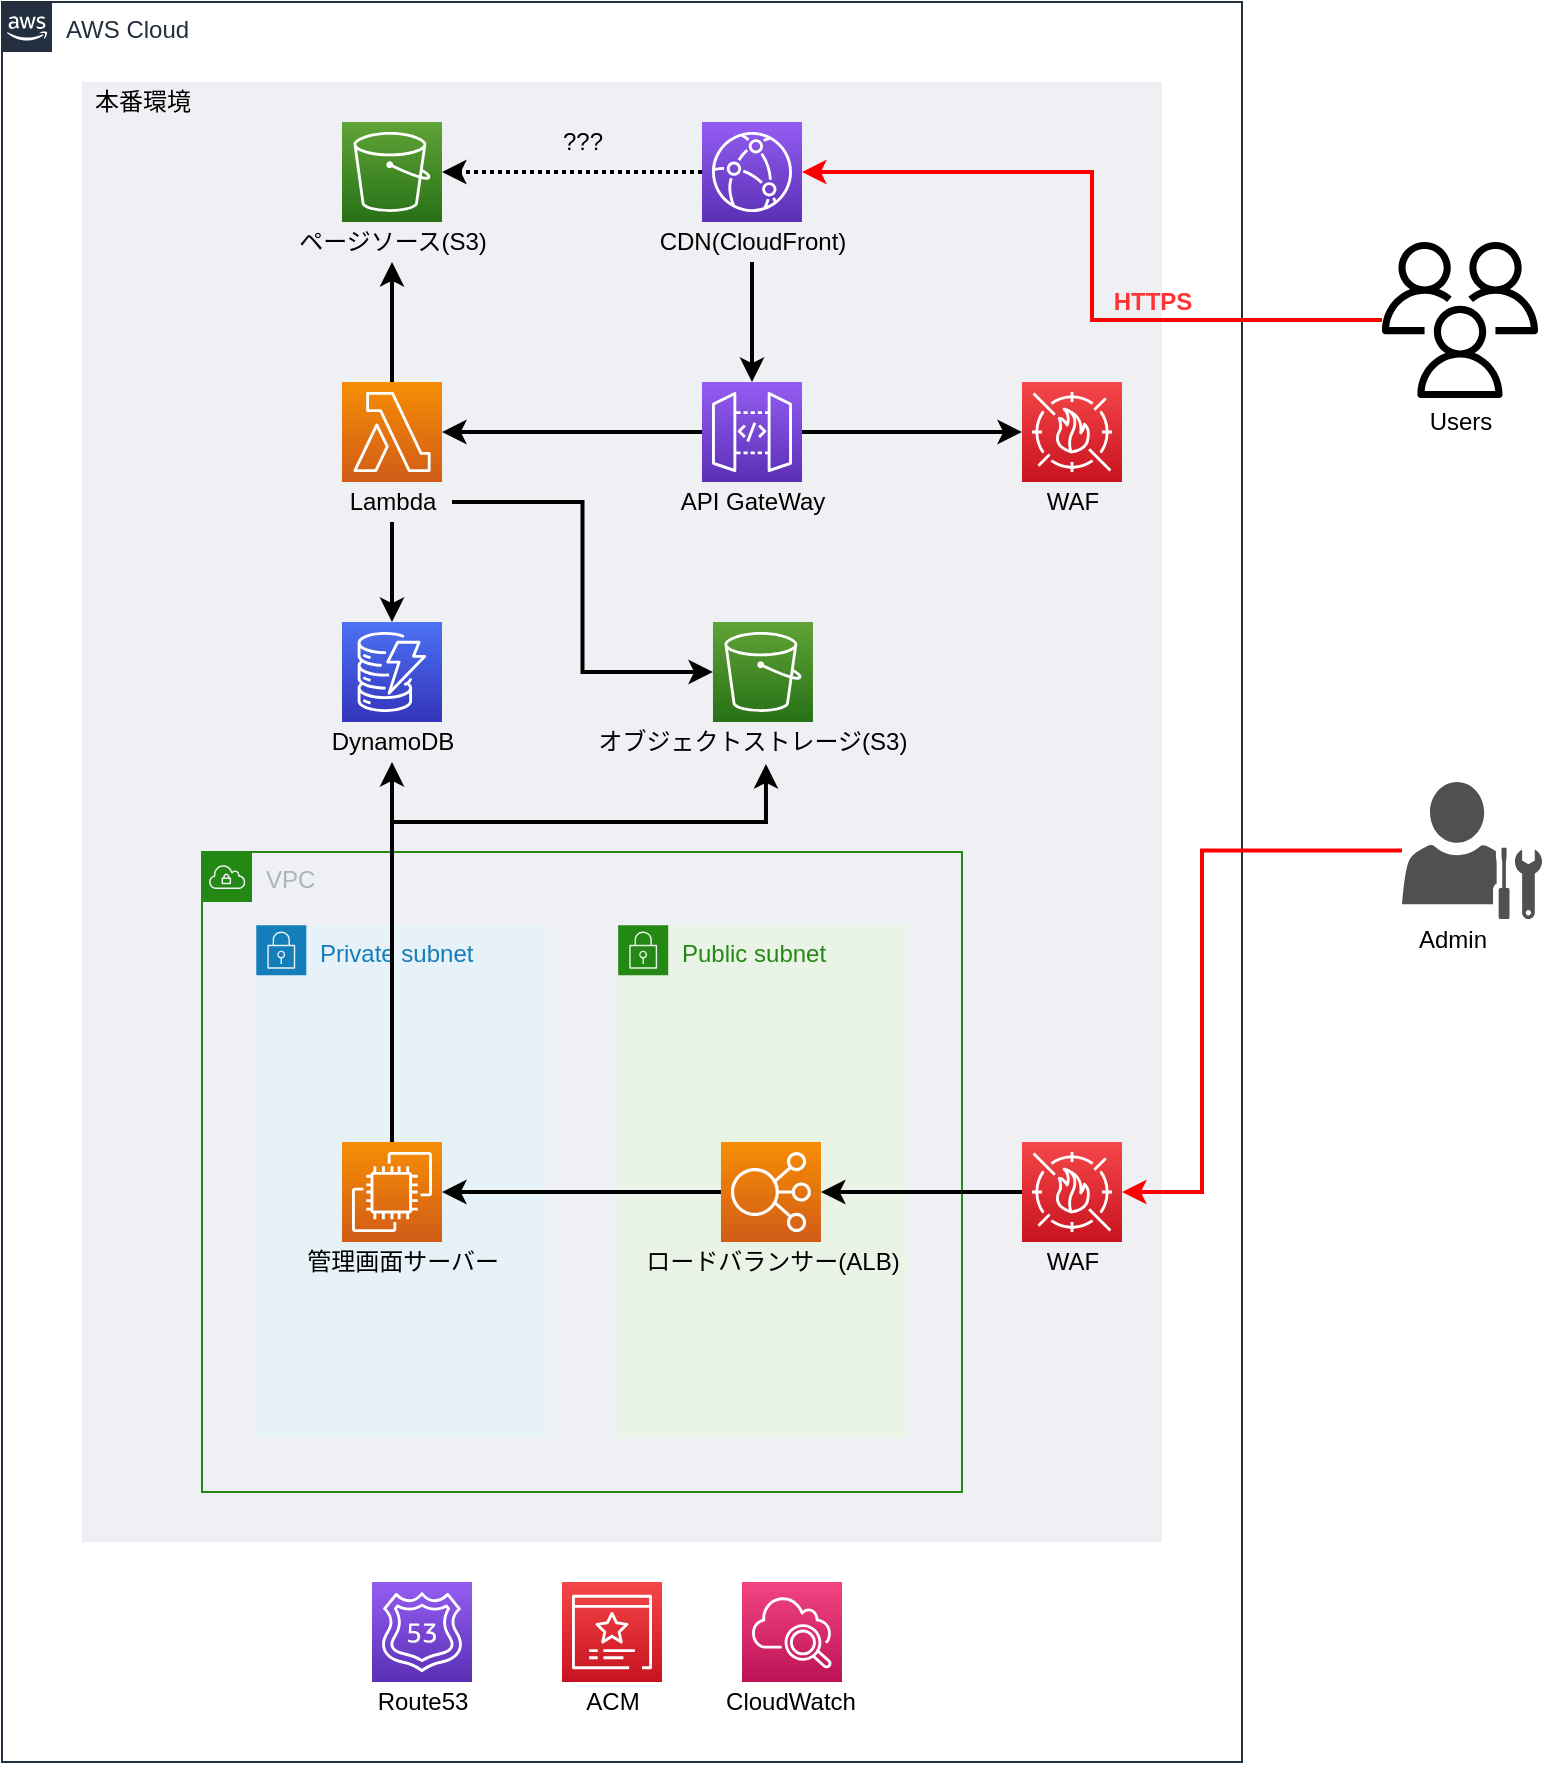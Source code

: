 <mxfile version="14.4.2" type="github">
  <diagram id="qfBL-MXTpx8A3UTUATgP" name="Page-1">
    <mxGraphModel dx="782" dy="665" grid="1" gridSize="10" guides="1" tooltips="1" connect="1" arrows="1" fold="1" page="1" pageScale="1" pageWidth="827" pageHeight="1169" math="0" shadow="0">
      <root>
        <mxCell id="0" />
        <mxCell id="1" parent="0" />
        <mxCell id="oaKmaiJYKkS-YHLJhEE7-1" value="AWS Cloud" style="points=[[0,0],[0.25,0],[0.5,0],[0.75,0],[1,0],[1,0.25],[1,0.5],[1,0.75],[1,1],[0.75,1],[0.5,1],[0.25,1],[0,1],[0,0.75],[0,0.5],[0,0.25]];outlineConnect=0;gradientColor=none;html=1;whiteSpace=wrap;fontSize=12;fontStyle=0;shape=mxgraph.aws4.group;grIcon=mxgraph.aws4.group_aws_cloud_alt;strokeColor=#232F3E;fillColor=none;verticalAlign=top;align=left;spacingLeft=30;fontColor=#232F3E;dashed=0;" parent="1" vertex="1">
          <mxGeometry width="620" height="880" as="geometry" />
        </mxCell>
        <mxCell id="oaKmaiJYKkS-YHLJhEE7-5" value="" style="fillColor=#EFF0F3;strokeColor=none;dashed=0;verticalAlign=top;fontStyle=0;fontColor=#232F3D;" parent="1" vertex="1">
          <mxGeometry x="40" y="40" width="540" height="730" as="geometry" />
        </mxCell>
        <mxCell id="oaKmaiJYKkS-YHLJhEE7-8" value="本番環境" style="text;html=1;resizable=0;autosize=1;align=center;verticalAlign=middle;points=[];fillColor=none;strokeColor=none;rounded=0;" parent="1" vertex="1">
          <mxGeometry x="40" y="40" width="60" height="20" as="geometry" />
        </mxCell>
        <mxCell id="oaKmaiJYKkS-YHLJhEE7-11" value="" style="group" parent="1" vertex="1" connectable="0">
          <mxGeometry x="110" y="60" width="170" height="70" as="geometry" />
        </mxCell>
        <mxCell id="oaKmaiJYKkS-YHLJhEE7-9" value="" style="points=[[0,0,0],[0.25,0,0],[0.5,0,0],[0.75,0,0],[1,0,0],[0,1,0],[0.25,1,0],[0.5,1,0],[0.75,1,0],[1,1,0],[0,0.25,0],[0,0.5,0],[0,0.75,0],[1,0.25,0],[1,0.5,0],[1,0.75,0]];outlineConnect=0;fontColor=#232F3E;gradientColor=#60A337;gradientDirection=north;fillColor=#277116;strokeColor=#ffffff;dashed=0;verticalLabelPosition=bottom;verticalAlign=top;align=center;html=1;fontSize=12;fontStyle=0;aspect=fixed;shape=mxgraph.aws4.resourceIcon;resIcon=mxgraph.aws4.s3;" parent="oaKmaiJYKkS-YHLJhEE7-11" vertex="1">
          <mxGeometry x="60" width="50" height="50" as="geometry" />
        </mxCell>
        <mxCell id="oaKmaiJYKkS-YHLJhEE7-10" value="ページソース(S3)" style="text;html=1;resizable=0;autosize=1;align=center;verticalAlign=middle;points=[];fillColor=none;strokeColor=none;rounded=0;" parent="oaKmaiJYKkS-YHLJhEE7-11" vertex="1">
          <mxGeometry x="30" y="50" width="110" height="20" as="geometry" />
        </mxCell>
        <mxCell id="oaKmaiJYKkS-YHLJhEE7-13" style="edgeStyle=orthogonalEdgeStyle;rounded=0;orthogonalLoop=1;jettySize=auto;html=1;strokeWidth=2;dashed=1;dashPattern=1 1;" parent="1" source="oaKmaiJYKkS-YHLJhEE7-12" target="oaKmaiJYKkS-YHLJhEE7-9" edge="1">
          <mxGeometry relative="1" as="geometry" />
        </mxCell>
        <mxCell id="oaKmaiJYKkS-YHLJhEE7-15" value="" style="group" parent="1" vertex="1" connectable="0">
          <mxGeometry x="320" y="60" width="110" height="70" as="geometry" />
        </mxCell>
        <mxCell id="oaKmaiJYKkS-YHLJhEE7-12" value="" style="points=[[0,0,0],[0.25,0,0],[0.5,0,0],[0.75,0,0],[1,0,0],[0,1,0],[0.25,1,0],[0.5,1,0],[0.75,1,0],[1,1,0],[0,0.25,0],[0,0.5,0],[0,0.75,0],[1,0.25,0],[1,0.5,0],[1,0.75,0]];outlineConnect=0;fontColor=#232F3E;gradientColor=#945DF2;gradientDirection=north;fillColor=#5A30B5;strokeColor=#ffffff;dashed=0;verticalLabelPosition=bottom;verticalAlign=top;align=center;html=1;fontSize=12;fontStyle=0;aspect=fixed;shape=mxgraph.aws4.resourceIcon;resIcon=mxgraph.aws4.cloudfront;" parent="oaKmaiJYKkS-YHLJhEE7-15" vertex="1">
          <mxGeometry x="30" width="50" height="50" as="geometry" />
        </mxCell>
        <mxCell id="oaKmaiJYKkS-YHLJhEE7-14" value="CDN(CloudFront)" style="text;html=1;resizable=0;autosize=1;align=center;verticalAlign=middle;points=[];fillColor=none;strokeColor=none;rounded=0;" parent="oaKmaiJYKkS-YHLJhEE7-15" vertex="1">
          <mxGeometry y="50" width="110" height="20" as="geometry" />
        </mxCell>
        <mxCell id="oaKmaiJYKkS-YHLJhEE7-23" value="" style="group;fillColor=#FFFFFF;" parent="1" vertex="1" connectable="0">
          <mxGeometry x="690" y="120" width="78" height="100" as="geometry" />
        </mxCell>
        <mxCell id="oaKmaiJYKkS-YHLJhEE7-18" value="&lt;font color=&quot;#000000&quot;&gt;Users&lt;/font&gt;" style="text;html=1;resizable=0;autosize=1;align=center;verticalAlign=middle;points=[];fillColor=none;strokeColor=none;rounded=0;fontColor=#FFFFFF;" parent="oaKmaiJYKkS-YHLJhEE7-23" vertex="1">
          <mxGeometry x="13.997" y="79.592" width="50" height="20" as="geometry" />
        </mxCell>
        <mxCell id="oaKmaiJYKkS-YHLJhEE7-22" value="" style="outlineConnect=0;gradientColor=none;strokeColor=none;dashed=0;verticalLabelPosition=bottom;verticalAlign=top;align=center;html=1;fontSize=12;fontStyle=0;aspect=fixed;pointerEvents=1;shape=mxgraph.aws4.users;fillColor=#000000;" parent="oaKmaiJYKkS-YHLJhEE7-23" vertex="1">
          <mxGeometry width="78" height="78" as="geometry" />
        </mxCell>
        <mxCell id="oaKmaiJYKkS-YHLJhEE7-25" value="HTTPS" style="text;html=1;align=center;verticalAlign=middle;resizable=0;points=[];autosize=1;fontColor=#FF3333;fontStyle=1" parent="1" vertex="1">
          <mxGeometry x="550" y="140" width="50" height="20" as="geometry" />
        </mxCell>
        <mxCell id="fqbqmeZlcUceRF-sr-NR-4" value="" style="group" vertex="1" connectable="0" parent="1">
          <mxGeometry x="330" y="190" width="90" height="70" as="geometry" />
        </mxCell>
        <mxCell id="fqbqmeZlcUceRF-sr-NR-1" value="" style="points=[[0,0,0],[0.25,0,0],[0.5,0,0],[0.75,0,0],[1,0,0],[0,1,0],[0.25,1,0],[0.5,1,0],[0.75,1,0],[1,1,0],[0,0.25,0],[0,0.5,0],[0,0.75,0],[1,0.25,0],[1,0.5,0],[1,0.75,0]];outlineConnect=0;fontColor=#232F3E;gradientColor=#945DF2;gradientDirection=north;fillColor=#5A30B5;strokeColor=#ffffff;dashed=0;verticalLabelPosition=bottom;verticalAlign=top;align=center;html=1;fontSize=12;fontStyle=0;aspect=fixed;shape=mxgraph.aws4.resourceIcon;resIcon=mxgraph.aws4.api_gateway;" vertex="1" parent="fqbqmeZlcUceRF-sr-NR-4">
          <mxGeometry x="20" width="50" height="50" as="geometry" />
        </mxCell>
        <mxCell id="fqbqmeZlcUceRF-sr-NR-3" value="&lt;font color=&quot;#000000&quot;&gt;API GateWay&lt;br&gt;&lt;/font&gt;" style="text;html=1;resizable=0;autosize=1;align=center;verticalAlign=middle;points=[];fillColor=none;strokeColor=none;rounded=0;fontColor=#FF3333;" vertex="1" parent="fqbqmeZlcUceRF-sr-NR-4">
          <mxGeometry y="50" width="90" height="20" as="geometry" />
        </mxCell>
        <mxCell id="fqbqmeZlcUceRF-sr-NR-5" style="edgeStyle=orthogonalEdgeStyle;rounded=0;orthogonalLoop=1;jettySize=auto;html=1;strokeWidth=2;fontColor=#FF3333;" edge="1" parent="1" source="oaKmaiJYKkS-YHLJhEE7-14" target="fqbqmeZlcUceRF-sr-NR-1">
          <mxGeometry relative="1" as="geometry" />
        </mxCell>
        <mxCell id="fqbqmeZlcUceRF-sr-NR-8" value="" style="group" vertex="1" connectable="0" parent="1">
          <mxGeometry x="165" y="190" width="60" height="70" as="geometry" />
        </mxCell>
        <mxCell id="fqbqmeZlcUceRF-sr-NR-6" value="" style="points=[[0,0,0],[0.25,0,0],[0.5,0,0],[0.75,0,0],[1,0,0],[0,1,0],[0.25,1,0],[0.5,1,0],[0.75,1,0],[1,1,0],[0,0.25,0],[0,0.5,0],[0,0.75,0],[1,0.25,0],[1,0.5,0],[1,0.75,0]];outlineConnect=0;fontColor=#232F3E;gradientColor=#F78E04;gradientDirection=north;fillColor=#D05C17;strokeColor=#ffffff;dashed=0;verticalLabelPosition=bottom;verticalAlign=top;align=center;html=1;fontSize=12;fontStyle=0;aspect=fixed;shape=mxgraph.aws4.resourceIcon;resIcon=mxgraph.aws4.lambda;" vertex="1" parent="fqbqmeZlcUceRF-sr-NR-8">
          <mxGeometry x="5" width="50" height="50" as="geometry" />
        </mxCell>
        <mxCell id="fqbqmeZlcUceRF-sr-NR-7" value="&lt;font color=&quot;#000000&quot;&gt;Lambda&lt;/font&gt;" style="text;html=1;resizable=0;autosize=1;align=center;verticalAlign=middle;points=[];fillColor=none;strokeColor=none;rounded=0;fontColor=#FF3333;" vertex="1" parent="fqbqmeZlcUceRF-sr-NR-8">
          <mxGeometry y="50" width="60" height="20" as="geometry" />
        </mxCell>
        <mxCell id="fqbqmeZlcUceRF-sr-NR-9" style="edgeStyle=orthogonalEdgeStyle;rounded=0;orthogonalLoop=1;jettySize=auto;html=1;strokeColor=#000000;strokeWidth=2;fontColor=#FF3333;" edge="1" parent="1" source="fqbqmeZlcUceRF-sr-NR-1" target="fqbqmeZlcUceRF-sr-NR-6">
          <mxGeometry relative="1" as="geometry" />
        </mxCell>
        <mxCell id="fqbqmeZlcUceRF-sr-NR-10" style="edgeStyle=orthogonalEdgeStyle;rounded=0;orthogonalLoop=1;jettySize=auto;html=1;strokeColor=#000000;strokeWidth=2;fontColor=#FF3333;" edge="1" parent="1" source="fqbqmeZlcUceRF-sr-NR-6" target="oaKmaiJYKkS-YHLJhEE7-10">
          <mxGeometry relative="1" as="geometry" />
        </mxCell>
        <mxCell id="fqbqmeZlcUceRF-sr-NR-14" value="" style="group" vertex="1" connectable="0" parent="1">
          <mxGeometry x="155" y="310" width="80" height="70" as="geometry" />
        </mxCell>
        <mxCell id="fqbqmeZlcUceRF-sr-NR-11" value="" style="points=[[0,0,0],[0.25,0,0],[0.5,0,0],[0.75,0,0],[1,0,0],[0,1,0],[0.25,1,0],[0.5,1,0],[0.75,1,0],[1,1,0],[0,0.25,0],[0,0.5,0],[0,0.75,0],[1,0.25,0],[1,0.5,0],[1,0.75,0]];outlineConnect=0;fontColor=#232F3E;gradientColor=#4D72F3;gradientDirection=north;fillColor=#3334B9;strokeColor=#ffffff;dashed=0;verticalLabelPosition=bottom;verticalAlign=top;align=center;html=1;fontSize=12;fontStyle=0;aspect=fixed;shape=mxgraph.aws4.resourceIcon;resIcon=mxgraph.aws4.dynamodb;" vertex="1" parent="fqbqmeZlcUceRF-sr-NR-14">
          <mxGeometry x="15" width="50" height="50" as="geometry" />
        </mxCell>
        <mxCell id="fqbqmeZlcUceRF-sr-NR-13" value="&lt;font color=&quot;#000000&quot;&gt;DynamoDB&lt;/font&gt;" style="text;html=1;resizable=0;autosize=1;align=center;verticalAlign=middle;points=[];fillColor=none;strokeColor=none;rounded=0;fontColor=#FF3333;" vertex="1" parent="fqbqmeZlcUceRF-sr-NR-14">
          <mxGeometry y="50" width="80" height="20" as="geometry" />
        </mxCell>
        <mxCell id="fqbqmeZlcUceRF-sr-NR-16" style="edgeStyle=orthogonalEdgeStyle;rounded=0;orthogonalLoop=1;jettySize=auto;html=1;entryX=0.5;entryY=0;entryDx=0;entryDy=0;entryPerimeter=0;strokeColor=#000000;strokeWidth=2;fontColor=#FF3333;" edge="1" parent="1" source="fqbqmeZlcUceRF-sr-NR-7" target="fqbqmeZlcUceRF-sr-NR-11">
          <mxGeometry relative="1" as="geometry" />
        </mxCell>
        <mxCell id="fqbqmeZlcUceRF-sr-NR-20" value="" style="group;fillColor=#FFFFFF;" vertex="1" connectable="0" parent="1">
          <mxGeometry x="700" y="390" width="70" height="93" as="geometry" />
        </mxCell>
        <mxCell id="fqbqmeZlcUceRF-sr-NR-18" value="" style="pointerEvents=1;shadow=0;dashed=0;html=1;strokeColor=none;fillColor=#505050;labelPosition=center;verticalLabelPosition=bottom;verticalAlign=top;outlineConnect=0;align=center;shape=mxgraph.office.users.administrator;fontColor=#000000;" vertex="1" parent="fqbqmeZlcUceRF-sr-NR-20">
          <mxGeometry width="70" height="68.526" as="geometry" />
        </mxCell>
        <mxCell id="fqbqmeZlcUceRF-sr-NR-19" value="Admin" style="text;html=1;resizable=0;autosize=1;align=center;verticalAlign=middle;points=[];fillColor=none;strokeColor=none;rounded=0;fontColor=#000000;" vertex="1" parent="fqbqmeZlcUceRF-sr-NR-20">
          <mxGeometry y="68.526" width="50" height="20" as="geometry" />
        </mxCell>
        <mxCell id="fqbqmeZlcUceRF-sr-NR-26" value="" style="group" vertex="1" connectable="0" parent="1">
          <mxGeometry x="510" y="190" width="50" height="70" as="geometry" />
        </mxCell>
        <mxCell id="fqbqmeZlcUceRF-sr-NR-23" value="" style="points=[[0,0,0],[0.25,0,0],[0.5,0,0],[0.75,0,0],[1,0,0],[0,1,0],[0.25,1,0],[0.5,1,0],[0.75,1,0],[1,1,0],[0,0.25,0],[0,0.5,0],[0,0.75,0],[1,0.25,0],[1,0.5,0],[1,0.75,0]];outlineConnect=0;fontColor=#232F3E;gradientColor=#F54749;gradientDirection=north;fillColor=#C7131F;strokeColor=#ffffff;dashed=0;verticalLabelPosition=bottom;verticalAlign=top;align=center;html=1;fontSize=12;fontStyle=0;aspect=fixed;shape=mxgraph.aws4.resourceIcon;resIcon=mxgraph.aws4.waf;" vertex="1" parent="fqbqmeZlcUceRF-sr-NR-26">
          <mxGeometry width="50" height="50" as="geometry" />
        </mxCell>
        <mxCell id="fqbqmeZlcUceRF-sr-NR-24" value="WAF" style="text;html=1;resizable=0;autosize=1;align=center;verticalAlign=middle;points=[];fillColor=none;strokeColor=none;rounded=0;fontColor=#000000;" vertex="1" parent="fqbqmeZlcUceRF-sr-NR-26">
          <mxGeometry x="5" y="50" width="40" height="20" as="geometry" />
        </mxCell>
        <mxCell id="fqbqmeZlcUceRF-sr-NR-29" style="edgeStyle=orthogonalEdgeStyle;rounded=0;orthogonalLoop=1;jettySize=auto;html=1;entryX=1;entryY=0.5;entryDx=0;entryDy=0;entryPerimeter=0;strokeWidth=2;fontColor=#FF0000;labelBackgroundColor=#FF0000;strokeColor=#FF0000;" edge="1" parent="1" source="oaKmaiJYKkS-YHLJhEE7-22" target="oaKmaiJYKkS-YHLJhEE7-12">
          <mxGeometry relative="1" as="geometry" />
        </mxCell>
        <mxCell id="fqbqmeZlcUceRF-sr-NR-30" value="" style="group" vertex="1" connectable="0" parent="1">
          <mxGeometry x="100" y="425" width="380" height="320" as="geometry" />
        </mxCell>
        <mxCell id="oaKmaiJYKkS-YHLJhEE7-2" value="VPC" style="points=[[0,0],[0.25,0],[0.5,0],[0.75,0],[1,0],[1,0.25],[1,0.5],[1,0.75],[1,1],[0.75,1],[0.5,1],[0.25,1],[0,1],[0,0.75],[0,0.5],[0,0.25]];outlineConnect=0;gradientColor=none;html=1;whiteSpace=wrap;fontSize=12;fontStyle=0;shape=mxgraph.aws4.group;grIcon=mxgraph.aws4.group_vpc;strokeColor=#248814;fillColor=none;verticalAlign=top;align=left;spacingLeft=30;fontColor=#AAB7B8;dashed=0;" parent="fqbqmeZlcUceRF-sr-NR-30" vertex="1">
          <mxGeometry width="380" height="320" as="geometry" />
        </mxCell>
        <mxCell id="fqbqmeZlcUceRF-sr-NR-21" value="Public subnet" style="points=[[0,0],[0.25,0],[0.5,0],[0.75,0],[1,0],[1,0.25],[1,0.5],[1,0.75],[1,1],[0.75,1],[0.5,1],[0.25,1],[0,1],[0,0.75],[0,0.5],[0,0.25]];outlineConnect=0;gradientColor=none;html=1;whiteSpace=wrap;fontSize=12;fontStyle=0;shape=mxgraph.aws4.group;grIcon=mxgraph.aws4.group_security_group;grStroke=0;fillColor=#E9F3E6;verticalAlign=top;align=left;spacingLeft=30;fontColor=#248814;strokeWidth=7;strokeColor=#248814;" vertex="1" parent="fqbqmeZlcUceRF-sr-NR-30">
          <mxGeometry x="208.095" y="36.571" width="144.762" height="256" as="geometry" />
        </mxCell>
        <mxCell id="fqbqmeZlcUceRF-sr-NR-22" value="Private subnet" style="points=[[0,0],[0.25,0],[0.5,0],[0.75,0],[1,0],[1,0.25],[1,0.5],[1,0.75],[1,1],[0.75,1],[0.5,1],[0.25,1],[0,1],[0,0.75],[0,0.5],[0,0.25]];outlineConnect=0;gradientColor=none;html=1;whiteSpace=wrap;fontSize=12;fontStyle=0;shape=mxgraph.aws4.group;grIcon=mxgraph.aws4.group_security_group;grStroke=0;strokeColor=#147EBA;fillColor=#E6F2F8;verticalAlign=top;align=left;spacingLeft=30;fontColor=#147EBA;dashed=0;" vertex="1" parent="fqbqmeZlcUceRF-sr-NR-30">
          <mxGeometry x="27.143" y="36.571" width="144.762" height="256" as="geometry" />
        </mxCell>
        <mxCell id="fqbqmeZlcUceRF-sr-NR-34" value="&lt;font color=&quot;#000000&quot;&gt;ロードバランサー(ALB)&lt;/font&gt;" style="text;html=1;resizable=0;autosize=1;align=center;verticalAlign=middle;points=[];fillColor=none;strokeColor=none;rounded=0;fontColor=#FF0000;" vertex="1" parent="fqbqmeZlcUceRF-sr-NR-30">
          <mxGeometry x="215" y="195.0" width="140" height="20" as="geometry" />
        </mxCell>
        <mxCell id="fqbqmeZlcUceRF-sr-NR-36" value="" style="group" vertex="1" connectable="0" parent="fqbqmeZlcUceRF-sr-NR-30">
          <mxGeometry x="210.48" y="134.997" width="140" height="70.003" as="geometry" />
        </mxCell>
        <mxCell id="fqbqmeZlcUceRF-sr-NR-28" value="" style="points=[[0,0,0],[0.25,0,0],[0.5,0,0],[0.75,0,0],[1,0,0],[0,1,0],[0.25,1,0],[0.5,1,0],[0.75,1,0],[1,1,0],[0,0.25,0],[0,0.5,0],[0,0.75,0],[1,0.25,0],[1,0.5,0],[1,0.75,0]];outlineConnect=0;fontColor=#232F3E;gradientColor=#F78E04;gradientDirection=north;fillColor=#D05C17;strokeColor=#ffffff;dashed=0;verticalLabelPosition=bottom;verticalAlign=top;align=center;html=1;fontSize=12;fontStyle=0;aspect=fixed;shape=mxgraph.aws4.resourceIcon;resIcon=mxgraph.aws4.elastic_load_balancing;" vertex="1" parent="fqbqmeZlcUceRF-sr-NR-36">
          <mxGeometry x="48.995" y="10" width="50" height="50" as="geometry" />
        </mxCell>
        <mxCell id="fqbqmeZlcUceRF-sr-NR-42" value="" style="points=[[0,0,0],[0.25,0,0],[0.5,0,0],[0.75,0,0],[1,0,0],[0,1,0],[0.25,1,0],[0.5,1,0],[0.75,1,0],[1,1,0],[0,0.25,0],[0,0.5,0],[0,0.75,0],[1,0.25,0],[1,0.5,0],[1,0.75,0]];outlineConnect=0;fontColor=#232F3E;gradientColor=#F78E04;gradientDirection=north;fillColor=#D05C17;strokeColor=#ffffff;dashed=0;verticalLabelPosition=bottom;verticalAlign=top;align=center;html=1;fontSize=12;fontStyle=0;aspect=fixed;shape=mxgraph.aws4.resourceIcon;resIcon=mxgraph.aws4.ec2;" vertex="1" parent="fqbqmeZlcUceRF-sr-NR-30">
          <mxGeometry x="70.0" y="145" width="50" height="50" as="geometry" />
        </mxCell>
        <mxCell id="fqbqmeZlcUceRF-sr-NR-43" value="管理画面サーバー" style="text;html=1;resizable=0;autosize=1;align=center;verticalAlign=middle;points=[];fillColor=none;strokeColor=none;rounded=0;" vertex="1" parent="fqbqmeZlcUceRF-sr-NR-30">
          <mxGeometry x="44.52" y="195" width="110" height="20" as="geometry" />
        </mxCell>
        <mxCell id="fqbqmeZlcUceRF-sr-NR-44" style="edgeStyle=orthogonalEdgeStyle;rounded=0;orthogonalLoop=1;jettySize=auto;html=1;labelBackgroundColor=#FF0000;strokeColor=#000000;strokeWidth=2;fontColor=#000000;" edge="1" parent="fqbqmeZlcUceRF-sr-NR-30" source="fqbqmeZlcUceRF-sr-NR-28" target="fqbqmeZlcUceRF-sr-NR-42">
          <mxGeometry relative="1" as="geometry" />
        </mxCell>
        <mxCell id="fqbqmeZlcUceRF-sr-NR-31" value="" style="group" vertex="1" connectable="0" parent="1">
          <mxGeometry x="510" y="570" width="50" height="70" as="geometry" />
        </mxCell>
        <mxCell id="fqbqmeZlcUceRF-sr-NR-32" value="" style="points=[[0,0,0],[0.25,0,0],[0.5,0,0],[0.75,0,0],[1,0,0],[0,1,0],[0.25,1,0],[0.5,1,0],[0.75,1,0],[1,1,0],[0,0.25,0],[0,0.5,0],[0,0.75,0],[1,0.25,0],[1,0.5,0],[1,0.75,0]];outlineConnect=0;fontColor=#232F3E;gradientColor=#F54749;gradientDirection=north;fillColor=#C7131F;strokeColor=#ffffff;dashed=0;verticalLabelPosition=bottom;verticalAlign=top;align=center;html=1;fontSize=12;fontStyle=0;aspect=fixed;shape=mxgraph.aws4.resourceIcon;resIcon=mxgraph.aws4.waf;" vertex="1" parent="fqbqmeZlcUceRF-sr-NR-31">
          <mxGeometry width="50" height="50" as="geometry" />
        </mxCell>
        <mxCell id="fqbqmeZlcUceRF-sr-NR-33" value="WAF" style="text;html=1;resizable=0;autosize=1;align=center;verticalAlign=middle;points=[];fillColor=none;strokeColor=none;rounded=0;fontColor=#000000;" vertex="1" parent="fqbqmeZlcUceRF-sr-NR-31">
          <mxGeometry x="5" y="50" width="40" height="20" as="geometry" />
        </mxCell>
        <mxCell id="fqbqmeZlcUceRF-sr-NR-35" style="edgeStyle=orthogonalEdgeStyle;rounded=0;orthogonalLoop=1;jettySize=auto;html=1;entryX=1;entryY=0.5;entryDx=0;entryDy=0;entryPerimeter=0;labelBackgroundColor=#FF0000;strokeColor=#FF0000;strokeWidth=2;fontColor=#FF0000;" edge="1" parent="1" source="fqbqmeZlcUceRF-sr-NR-18" target="fqbqmeZlcUceRF-sr-NR-32">
          <mxGeometry relative="1" as="geometry">
            <Array as="points">
              <mxPoint x="600" y="424" />
              <mxPoint x="600" y="595" />
            </Array>
          </mxGeometry>
        </mxCell>
        <mxCell id="fqbqmeZlcUceRF-sr-NR-39" style="edgeStyle=orthogonalEdgeStyle;rounded=0;orthogonalLoop=1;jettySize=auto;html=1;entryX=1;entryY=0.5;entryDx=0;entryDy=0;entryPerimeter=0;labelBackgroundColor=#FF0000;strokeWidth=2;fontColor=#FF0000;" edge="1" parent="1" source="fqbqmeZlcUceRF-sr-NR-32" target="fqbqmeZlcUceRF-sr-NR-28">
          <mxGeometry relative="1" as="geometry" />
        </mxCell>
        <mxCell id="fqbqmeZlcUceRF-sr-NR-41" style="edgeStyle=orthogonalEdgeStyle;rounded=0;orthogonalLoop=1;jettySize=auto;html=1;labelBackgroundColor=#FF0000;strokeColor=#000000;strokeWidth=2;fontColor=#FF0000;" edge="1" parent="1" source="fqbqmeZlcUceRF-sr-NR-1" target="fqbqmeZlcUceRF-sr-NR-23">
          <mxGeometry relative="1" as="geometry" />
        </mxCell>
        <mxCell id="fqbqmeZlcUceRF-sr-NR-45" value="???" style="text;html=1;resizable=0;autosize=1;align=center;verticalAlign=middle;points=[];fillColor=none;strokeColor=none;rounded=0;fontColor=#000000;" vertex="1" parent="1">
          <mxGeometry x="270" y="60" width="40" height="20" as="geometry" />
        </mxCell>
        <mxCell id="fqbqmeZlcUceRF-sr-NR-46" value="" style="group" vertex="1" connectable="0" parent="1">
          <mxGeometry x="295.48" y="310" width="170" height="70" as="geometry" />
        </mxCell>
        <mxCell id="fqbqmeZlcUceRF-sr-NR-47" value="" style="points=[[0,0,0],[0.25,0,0],[0.5,0,0],[0.75,0,0],[1,0,0],[0,1,0],[0.25,1,0],[0.5,1,0],[0.75,1,0],[1,1,0],[0,0.25,0],[0,0.5,0],[0,0.75,0],[1,0.25,0],[1,0.5,0],[1,0.75,0]];outlineConnect=0;fontColor=#232F3E;gradientColor=#60A337;gradientDirection=north;fillColor=#277116;strokeColor=#ffffff;dashed=0;verticalLabelPosition=bottom;verticalAlign=top;align=center;html=1;fontSize=12;fontStyle=0;aspect=fixed;shape=mxgraph.aws4.resourceIcon;resIcon=mxgraph.aws4.s3;" vertex="1" parent="fqbqmeZlcUceRF-sr-NR-46">
          <mxGeometry x="60" width="50" height="50" as="geometry" />
        </mxCell>
        <mxCell id="fqbqmeZlcUceRF-sr-NR-48" value="オブジェクトストレージ(S3)" style="text;html=1;resizable=0;autosize=1;align=center;verticalAlign=middle;points=[];fillColor=none;strokeColor=none;rounded=0;" vertex="1" parent="1">
          <mxGeometry x="290" y="360" width="170" height="20" as="geometry" />
        </mxCell>
        <mxCell id="fqbqmeZlcUceRF-sr-NR-50" style="edgeStyle=orthogonalEdgeStyle;rounded=0;orthogonalLoop=1;jettySize=auto;html=1;entryX=0;entryY=0.5;entryDx=0;entryDy=0;entryPerimeter=0;labelBackgroundColor=#FF0000;strokeColor=#000000;strokeWidth=2;fontColor=#000000;" edge="1" parent="1" source="fqbqmeZlcUceRF-sr-NR-7" target="fqbqmeZlcUceRF-sr-NR-47">
          <mxGeometry relative="1" as="geometry" />
        </mxCell>
        <mxCell id="fqbqmeZlcUceRF-sr-NR-51" style="edgeStyle=orthogonalEdgeStyle;rounded=0;orthogonalLoop=1;jettySize=auto;html=1;labelBackgroundColor=#FF0000;strokeColor=#000000;strokeWidth=2;fontColor=#000000;" edge="1" parent="1" source="fqbqmeZlcUceRF-sr-NR-42" target="fqbqmeZlcUceRF-sr-NR-13">
          <mxGeometry relative="1" as="geometry">
            <Array as="points">
              <mxPoint x="195" y="470" />
              <mxPoint x="195" y="470" />
            </Array>
          </mxGeometry>
        </mxCell>
        <mxCell id="fqbqmeZlcUceRF-sr-NR-52" style="edgeStyle=orthogonalEdgeStyle;rounded=0;orthogonalLoop=1;jettySize=auto;html=1;entryX=0.541;entryY=1.05;entryDx=0;entryDy=0;entryPerimeter=0;labelBackgroundColor=#FF0000;strokeColor=#000000;strokeWidth=2;fontColor=#000000;" edge="1" parent="1" source="fqbqmeZlcUceRF-sr-NR-42" target="fqbqmeZlcUceRF-sr-NR-48">
          <mxGeometry relative="1" as="geometry">
            <Array as="points">
              <mxPoint x="195" y="410" />
              <mxPoint x="382" y="410" />
            </Array>
          </mxGeometry>
        </mxCell>
        <mxCell id="fqbqmeZlcUceRF-sr-NR-53" value="" style="points=[[0,0,0],[0.25,0,0],[0.5,0,0],[0.75,0,0],[1,0,0],[0,1,0],[0.25,1,0],[0.5,1,0],[0.75,1,0],[1,1,0],[0,0.25,0],[0,0.5,0],[0,0.75,0],[1,0.25,0],[1,0.5,0],[1,0.75,0]];outlineConnect=0;fontColor=#232F3E;gradientColor=#945DF2;gradientDirection=north;fillColor=#5A30B5;strokeColor=#ffffff;dashed=0;verticalLabelPosition=bottom;verticalAlign=top;align=center;html=1;fontSize=12;fontStyle=0;aspect=fixed;shape=mxgraph.aws4.resourceIcon;resIcon=mxgraph.aws4.route_53;" vertex="1" parent="1">
          <mxGeometry x="185" y="790" width="50" height="50" as="geometry" />
        </mxCell>
        <mxCell id="fqbqmeZlcUceRF-sr-NR-54" value="" style="points=[[0,0,0],[0.25,0,0],[0.5,0,0],[0.75,0,0],[1,0,0],[0,1,0],[0.25,1,0],[0.5,1,0],[0.75,1,0],[1,1,0],[0,0.25,0],[0,0.5,0],[0,0.75,0],[1,0.25,0],[1,0.5,0],[1,0.75,0]];outlineConnect=0;fontColor=#232F3E;gradientColor=#F54749;gradientDirection=north;fillColor=#C7131F;strokeColor=#ffffff;dashed=0;verticalLabelPosition=bottom;verticalAlign=top;align=center;html=1;fontSize=12;fontStyle=0;aspect=fixed;shape=mxgraph.aws4.resourceIcon;resIcon=mxgraph.aws4.certificate_manager_3;" vertex="1" parent="1">
          <mxGeometry x="280" y="790" width="50" height="50" as="geometry" />
        </mxCell>
        <mxCell id="fqbqmeZlcUceRF-sr-NR-55" value="" style="points=[[0,0,0],[0.25,0,0],[0.5,0,0],[0.75,0,0],[1,0,0],[0,1,0],[0.25,1,0],[0.5,1,0],[0.75,1,0],[1,1,0],[0,0.25,0],[0,0.5,0],[0,0.75,0],[1,0.25,0],[1,0.5,0],[1,0.75,0]];points=[[0,0,0],[0.25,0,0],[0.5,0,0],[0.75,0,0],[1,0,0],[0,1,0],[0.25,1,0],[0.5,1,0],[0.75,1,0],[1,1,0],[0,0.25,0],[0,0.5,0],[0,0.75,0],[1,0.25,0],[1,0.5,0],[1,0.75,0]];outlineConnect=0;fontColor=#232F3E;gradientColor=#F34482;gradientDirection=north;fillColor=#BC1356;strokeColor=#ffffff;dashed=0;verticalLabelPosition=bottom;verticalAlign=top;align=center;html=1;fontSize=12;fontStyle=0;aspect=fixed;shape=mxgraph.aws4.resourceIcon;resIcon=mxgraph.aws4.cloudwatch_2;" vertex="1" parent="1">
          <mxGeometry x="370" y="790" width="50" height="50" as="geometry" />
        </mxCell>
        <mxCell id="fqbqmeZlcUceRF-sr-NR-57" value="ACM" style="text;html=1;resizable=0;autosize=1;align=center;verticalAlign=middle;points=[];fillColor=none;strokeColor=none;rounded=0;fontColor=#000000;" vertex="1" parent="1">
          <mxGeometry x="285" y="840" width="40" height="20" as="geometry" />
        </mxCell>
        <mxCell id="fqbqmeZlcUceRF-sr-NR-58" value="Route53" style="text;html=1;resizable=0;autosize=1;align=center;verticalAlign=middle;points=[];fillColor=none;strokeColor=none;rounded=0;fontColor=#000000;" vertex="1" parent="1">
          <mxGeometry x="180" y="840" width="60" height="20" as="geometry" />
        </mxCell>
        <mxCell id="fqbqmeZlcUceRF-sr-NR-59" value="CloudWatch" style="text;html=1;resizable=0;autosize=1;align=center;verticalAlign=middle;points=[];fillColor=none;strokeColor=none;rounded=0;fontColor=#000000;" vertex="1" parent="1">
          <mxGeometry x="354" y="840" width="80" height="20" as="geometry" />
        </mxCell>
      </root>
    </mxGraphModel>
  </diagram>
</mxfile>
